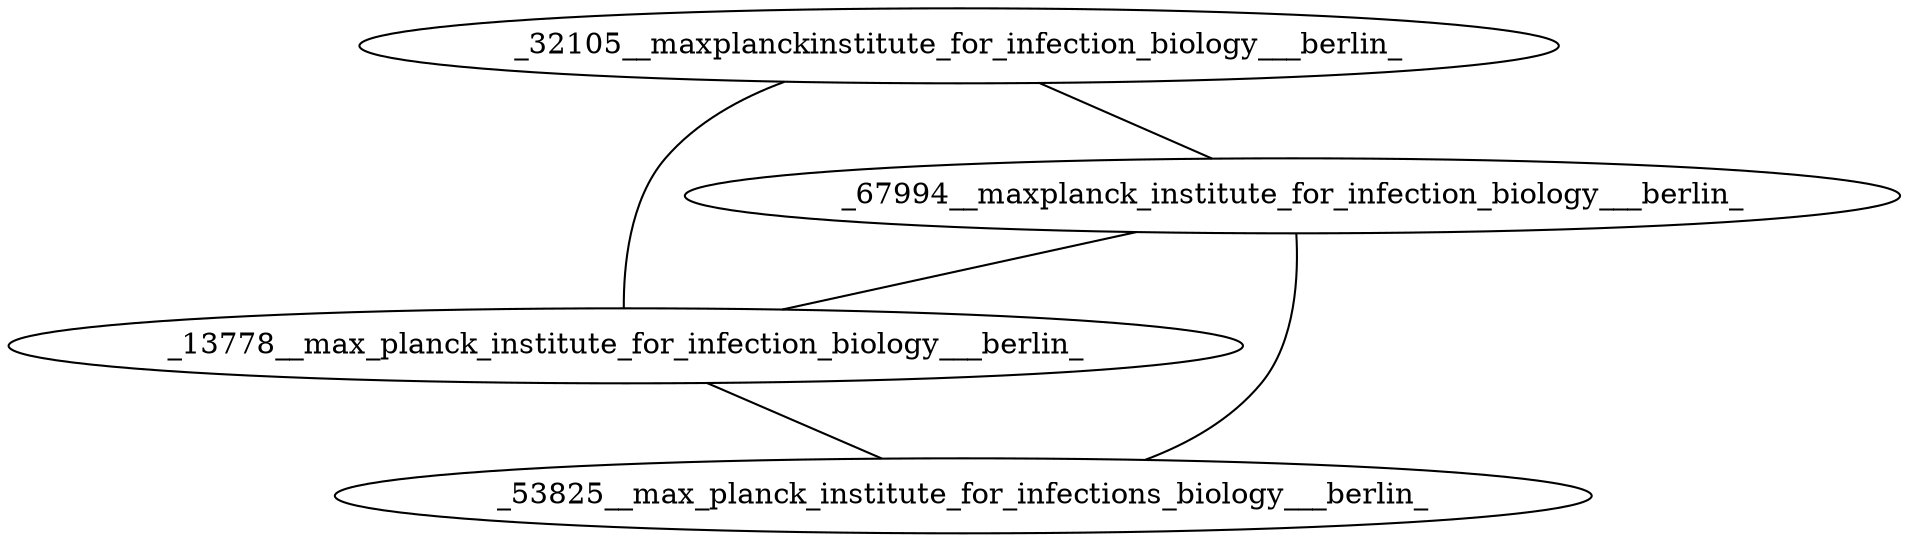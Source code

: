graph {
_32105__maxplanckinstitute_for_infection_biology___berlin_ -- _67994__maxplanck_institute_for_infection_biology___berlin_
_13778__max_planck_institute_for_infection_biology___berlin_ -- _53825__max_planck_institute_for_infections_biology___berlin_
_67994__maxplanck_institute_for_infection_biology___berlin_ -- _13778__max_planck_institute_for_infection_biology___berlin_
_53825__max_planck_institute_for_infections_biology___berlin_ -- _67994__maxplanck_institute_for_infection_biology___berlin_
_32105__maxplanckinstitute_for_infection_biology___berlin_ -- _13778__max_planck_institute_for_infection_biology___berlin_
}